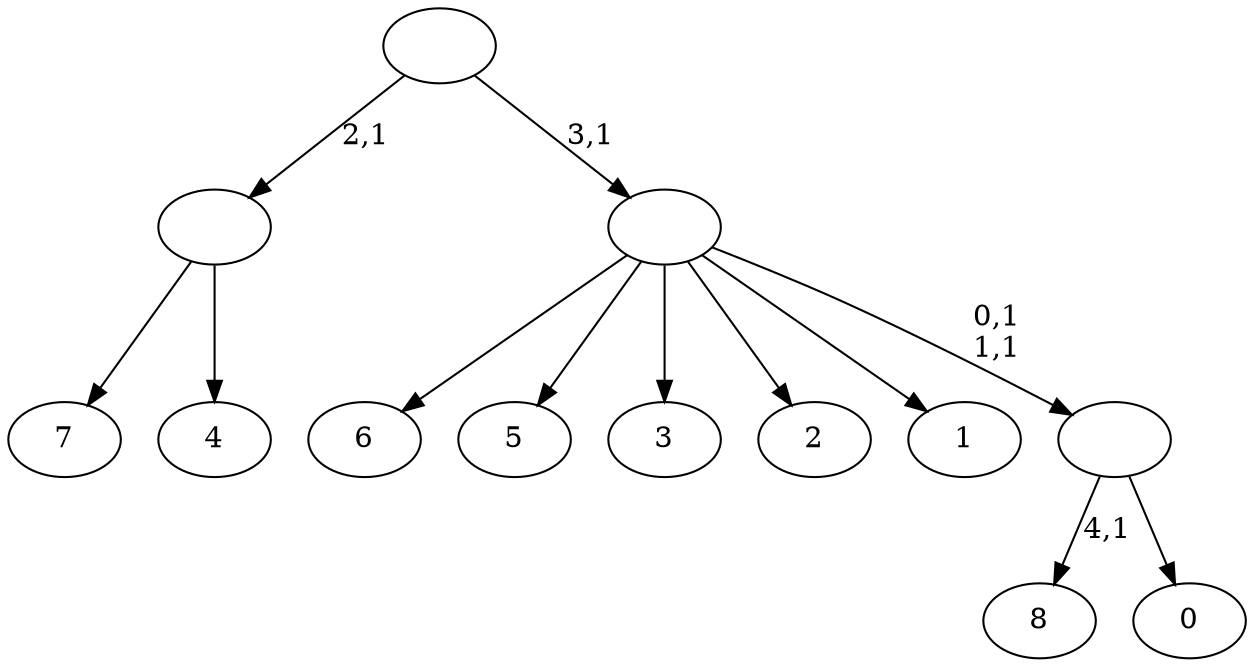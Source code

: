 digraph T {
	14 [label="8"]
	12 [label="7"]
	11 [label="6"]
	10 [label="5"]
	9 [label="4"]
	8 [label=""]
	7 [label="3"]
	6 [label="2"]
	5 [label="1"]
	4 [label="0"]
	3 [label=""]
	1 [label=""]
	0 [label=""]
	8 -> 12 [label=""]
	8 -> 9 [label=""]
	3 -> 14 [label="4,1"]
	3 -> 4 [label=""]
	1 -> 3 [label="0,1\n1,1"]
	1 -> 11 [label=""]
	1 -> 10 [label=""]
	1 -> 7 [label=""]
	1 -> 6 [label=""]
	1 -> 5 [label=""]
	0 -> 8 [label="2,1"]
	0 -> 1 [label="3,1"]
}
